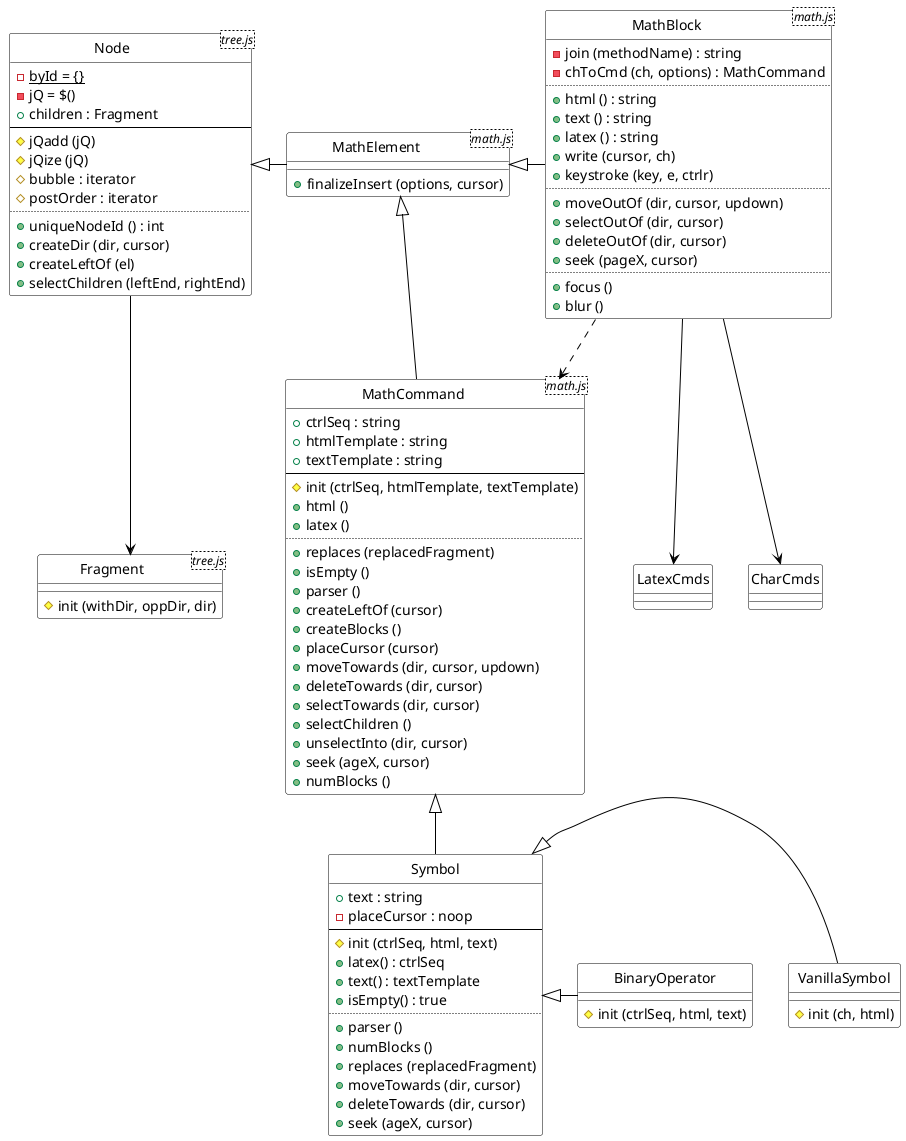 @startuml
skinparam classBackgroundColor White
skinparam classArrowColor Black
skinparam classBorderColor Black
skinparam stereotypeCBackgroundColor Gray

hide circle
' hide members

Node --> Fragment
MathElement -l-|> Node
MathElement <|-r- MathBlock
MathElement <|-- MathCommand
MathCommand <|-- Symbol
Symbol <|-r- VanillaSymbol
Symbol <|-r- BinaryOperator
MathBlock ..> MathCommand
MathBlock --> LatexCmds
MathBlock --> CharCmds

class Fragment <tree.js> {
    #init (withDir, oppDir, dir)
}
class Node <tree.js> {
    -{static} byId = {}
    -jQ = $()
    +children : Fragment
    --
    #jQadd (jQ)
    #jQize (jQ)
    #bubble : iterator
    #postOrder : iterator
    ..
    +uniqueNodeId () : int
    +createDir (dir, cursor)
    +createLeftOf (el)
    +selectChildren (leftEnd, rightEnd)
}

class MathElement <math.js> {
    +finalizeInsert (options, cursor)
}

class MathCommand <math.js> {
    +ctrlSeq : string
    +htmlTemplate : string
    +textTemplate : string
    --
    #init (ctrlSeq, htmlTemplate, textTemplate)
    +html ()
    +latex ()
    ..
    +replaces (replacedFragment)
    +isEmpty ()
    +parser ()
    +createLeftOf (cursor)
    +createBlocks ()
    +placeCursor (cursor)
    +moveTowards (dir, cursor, updown)
    +deleteTowards (dir, cursor)
    +selectTowards (dir, cursor)
    +selectChildren ()
    +unselectInto (dir, cursor)
    +seek (ageX, cursor)
    +numBlocks ()
}

class Symbol {
    +text : string
    -placeCursor : noop
    --
    #init (ctrlSeq, html, text)
    +latex() : ctrlSeq
    +text() : textTemplate
    +isEmpty() : true
    ..
    +parser ()
    +numBlocks ()
    +replaces (replacedFragment)
    +moveTowards (dir, cursor)
    +deleteTowards (dir, cursor)
    +seek (ageX, cursor)
}

class MathBlock <math.js> {
    -join (methodName) : string
    -chToCmd (ch, options) : MathCommand
    ..
    +html () : string
    +text () : string
    +latex () : string
    +write (cursor, ch)
    +keystroke (key, e, ctrlr)
    ..
    +moveOutOf (dir, cursor, updown)
    +selectOutOf (dir, cursor)
    +deleteOutOf (dir, cursor)
    +seek (pageX, cursor)
    ..
    +focus ()
    +blur ()
}

class VanillaSymbol {
    #init (ch, html)
}

class BinaryOperator {
    #init (ctrlSeq, html, text)
}

@enduml